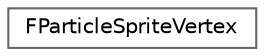 digraph "Graphical Class Hierarchy"
{
 // INTERACTIVE_SVG=YES
 // LATEX_PDF_SIZE
  bgcolor="transparent";
  edge [fontname=Helvetica,fontsize=10,labelfontname=Helvetica,labelfontsize=10];
  node [fontname=Helvetica,fontsize=10,shape=box,height=0.2,width=0.4];
  rankdir="LR";
  Node0 [id="Node000000",label="FParticleSpriteVertex",height=0.2,width=0.4,color="grey40", fillcolor="white", style="filled",URL="$d1/d62/structFParticleSpriteVertex.html",tooltip="Per-particle data sent to the GPU."];
}
